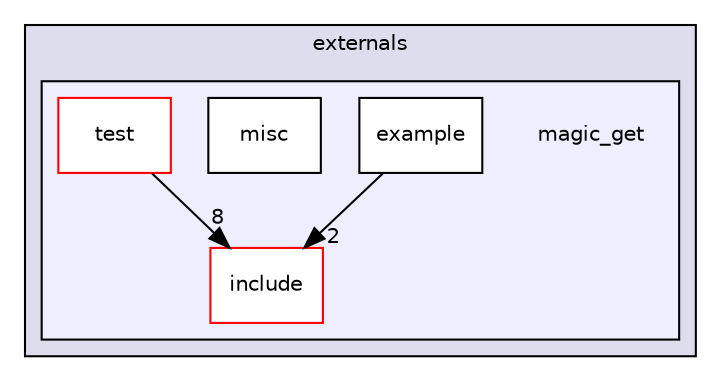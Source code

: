 digraph "externals/magic_get" {
  compound=true
  node [ fontsize="10", fontname="Helvetica"];
  edge [ labelfontsize="10", labelfontname="Helvetica"];
  subgraph clusterdir_d2b6318187fb2206cad9b40a4e1245e4 {
    graph [ bgcolor="#ddddee", pencolor="black", label="externals" fontname="Helvetica", fontsize="10", URL="dir_d2b6318187fb2206cad9b40a4e1245e4.html"]
  subgraph clusterdir_94bc2fcf8495699bdc431230d5c4b75e {
    graph [ bgcolor="#eeeeff", pencolor="black", label="" URL="dir_94bc2fcf8495699bdc431230d5c4b75e.html"];
    dir_94bc2fcf8495699bdc431230d5c4b75e [shape=plaintext label="magic_get"];
    dir_39ec8d4143920b5408e2870e79b05d4c [shape=box label="example" color="black" fillcolor="white" style="filled" URL="dir_39ec8d4143920b5408e2870e79b05d4c.html"];
    dir_ef55966fe9be6878d4242767a3adebe0 [shape=box label="include" color="red" fillcolor="white" style="filled" URL="dir_ef55966fe9be6878d4242767a3adebe0.html"];
    dir_651d5c550c372528a11b51b2981a9e6b [shape=box label="misc" color="black" fillcolor="white" style="filled" URL="dir_651d5c550c372528a11b51b2981a9e6b.html"];
    dir_234817ef0c9f06eb6181bd7128efa1a6 [shape=box label="test" color="red" fillcolor="white" style="filled" URL="dir_234817ef0c9f06eb6181bd7128efa1a6.html"];
  }
  }
  dir_234817ef0c9f06eb6181bd7128efa1a6->dir_ef55966fe9be6878d4242767a3adebe0 [headlabel="8", labeldistance=1.5 headhref="dir_001672_001661.html"];
  dir_39ec8d4143920b5408e2870e79b05d4c->dir_ef55966fe9be6878d4242767a3adebe0 [headlabel="2", labeldistance=1.5 headhref="dir_001660_001661.html"];
}
